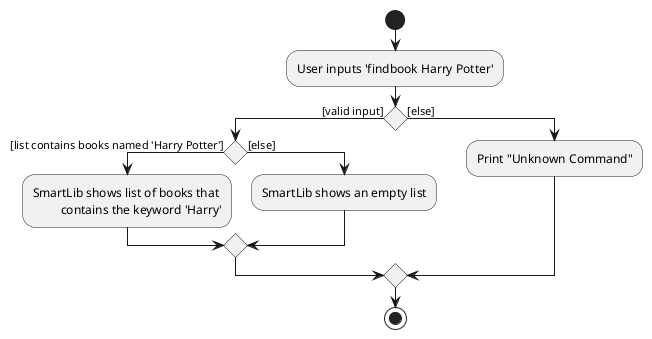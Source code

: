 @startuml
start
:User inputs 'findbook Harry Potter';

'Since the beta syntax does not support placing the condition outside the
'diamond we place it as the true branch instead.

if () then ([valid input])
    if () then ([list contains books named 'Harry Potter'])
        :SmartLib shows list of books that
                 contains the keyword 'Harry';
    else ([else])
        :SmartLib shows an empty list;
    endif
else ([else])
    :Print "Unknown Command";
endif
stop
@enduml


